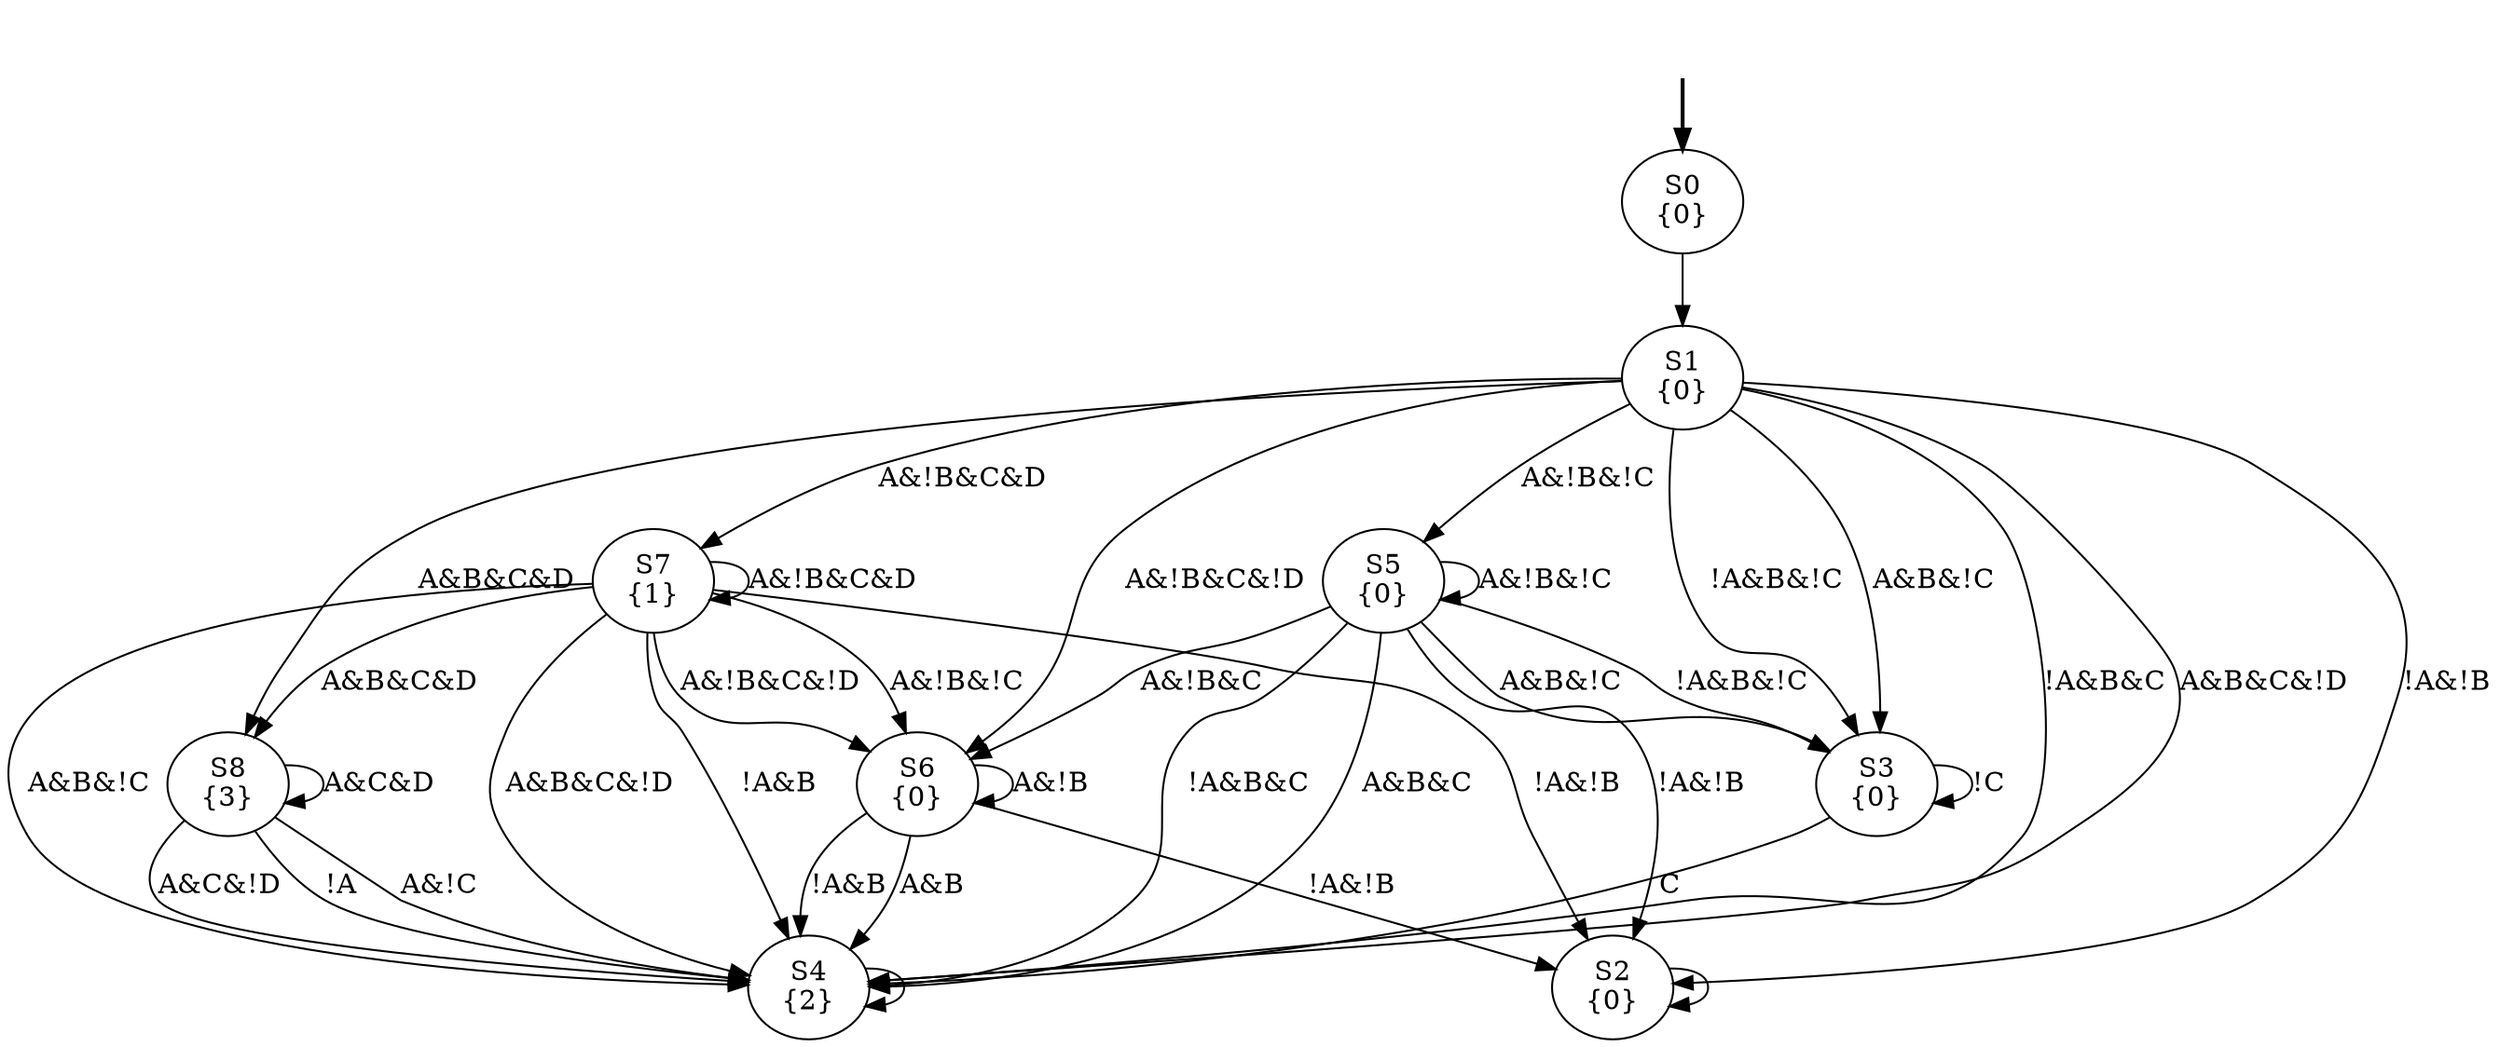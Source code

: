 digraph {
	fake [style=invisible]
	"S6
{0}"
	"S8
{3}"
	"S5
{0}"
	"S1
{0}"
	"S7
{1}"
	"S3
{0}"
	"S4
{2}"
	"S2
{0}"
	fake -> "S0
{0}" [style=bold]
	"S0
{0}" -> "S1
{0}" [label=""]
	"S1
{0}" -> "S2
{0}" [label="!A&!B"]
	"S1
{0}" -> "S3
{0}" [label="!A&B&!C"]
	"S1
{0}" -> "S4
{2}" [label="!A&B&C"]
	"S1
{0}" -> "S5
{0}" [label="A&!B&!C"]
	"S1
{0}" -> "S6
{0}" [label="A&!B&C&!D"]
	"S1
{0}" -> "S7
{1}" [label="A&!B&C&D"]
	"S1
{0}" -> "S3
{0}" [label="A&B&!C"]
	"S1
{0}" -> "S4
{2}" [label="A&B&C&!D"]
	"S1
{0}" -> "S8
{3}" [label="A&B&C&D"]
	"S8
{3}" -> "S4
{2}" [label="!A"]
	"S8
{3}" -> "S4
{2}" [label="A&!C"]
	"S8
{3}" -> "S4
{2}" [label="A&C&!D"]
	"S8
{3}" -> "S8
{3}" [label="A&C&D"]
	"S7
{1}" -> "S2
{0}" [label="!A&!B"]
	"S7
{1}" -> "S4
{2}" [label="!A&B"]
	"S7
{1}" -> "S6
{0}" [label="A&!B&!C"]
	"S7
{1}" -> "S6
{0}" [label="A&!B&C&!D"]
	"S7
{1}" -> "S7
{1}" [label="A&!B&C&D"]
	"S7
{1}" -> "S4
{2}" [label="A&B&!C"]
	"S7
{1}" -> "S4
{2}" [label="A&B&C&!D"]
	"S7
{1}" -> "S8
{3}" [label="A&B&C&D"]
	"S6
{0}" -> "S2
{0}" [label="!A&!B"]
	"S6
{0}" -> "S4
{2}" [label="!A&B"]
	"S6
{0}" -> "S6
{0}" [label="A&!B"]
	"S6
{0}" -> "S4
{2}" [label="A&B"]
	"S5
{0}" -> "S2
{0}" [label="!A&!B"]
	"S5
{0}" -> "S3
{0}" [label="!A&B&!C"]
	"S5
{0}" -> "S4
{2}" [label="!A&B&C"]
	"S5
{0}" -> "S5
{0}" [label="A&!B&!C"]
	"S5
{0}" -> "S6
{0}" [label="A&!B&C"]
	"S5
{0}" -> "S3
{0}" [label="A&B&!C"]
	"S5
{0}" -> "S4
{2}" [label="A&B&C"]
	"S4
{2}" -> "S4
{2}" [label=""]
	"S3
{0}" -> "S3
{0}" [label="!C"]
	"S3
{0}" -> "S4
{2}" [label=C]
	"S2
{0}" -> "S2
{0}" [label=""]
}
